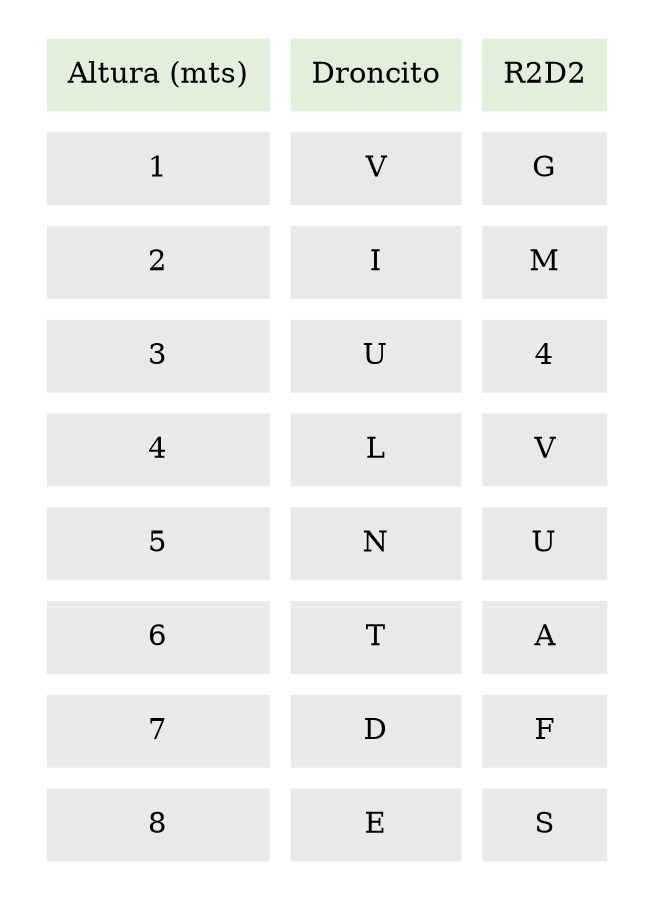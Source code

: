 digraph G { 
a0 [shape = none;label = <
<TABLE border="0" cellspacing="10" cellpadding="10" >
<TR>
<TD  bgcolor="#E2EFDA">Altura (mts)</TD>
<TD  bgcolor="#E2EFDA">Droncito</TD>
<TD  bgcolor="#E2EFDA">R2D2</TD>
</TR>
<TR>
<TD  bgcolor="#e9e9e9">1</TD>
<TD  bgcolor="#e9e9e9">V</TD>
<TD  bgcolor="#e9e9e9">G</TD>
</TR>
<TR>
<TD  bgcolor="#e9e9e9">2</TD>
<TD  bgcolor="#e9e9e9">I</TD>
<TD  bgcolor="#e9e9e9">M</TD>
</TR>
<TR>
<TD  bgcolor="#e9e9e9">3</TD>
<TD  bgcolor="#e9e9e9">U</TD>
<TD  bgcolor="#e9e9e9">4</TD>
</TR>
<TR>
<TD  bgcolor="#e9e9e9">4</TD>
<TD  bgcolor="#e9e9e9">L</TD>
<TD  bgcolor="#e9e9e9">V</TD>
</TR>
<TR>
<TD  bgcolor="#e9e9e9">5</TD>
<TD  bgcolor="#e9e9e9">N</TD>
<TD  bgcolor="#e9e9e9">U</TD>
</TR>
<TR>
<TD  bgcolor="#e9e9e9">6</TD>
<TD  bgcolor="#e9e9e9">T</TD>
<TD  bgcolor="#e9e9e9">A</TD>
</TR>
<TR>
<TD  bgcolor="#e9e9e9">7</TD>
<TD  bgcolor="#e9e9e9">D</TD>
<TD  bgcolor="#e9e9e9">F</TD>
</TR>
<TR>
<TD  bgcolor="#e9e9e9">8</TD>
<TD  bgcolor="#e9e9e9">E</TD>
<TD  bgcolor="#e9e9e9">S</TD>
</TR>
</TABLE>>;];
}